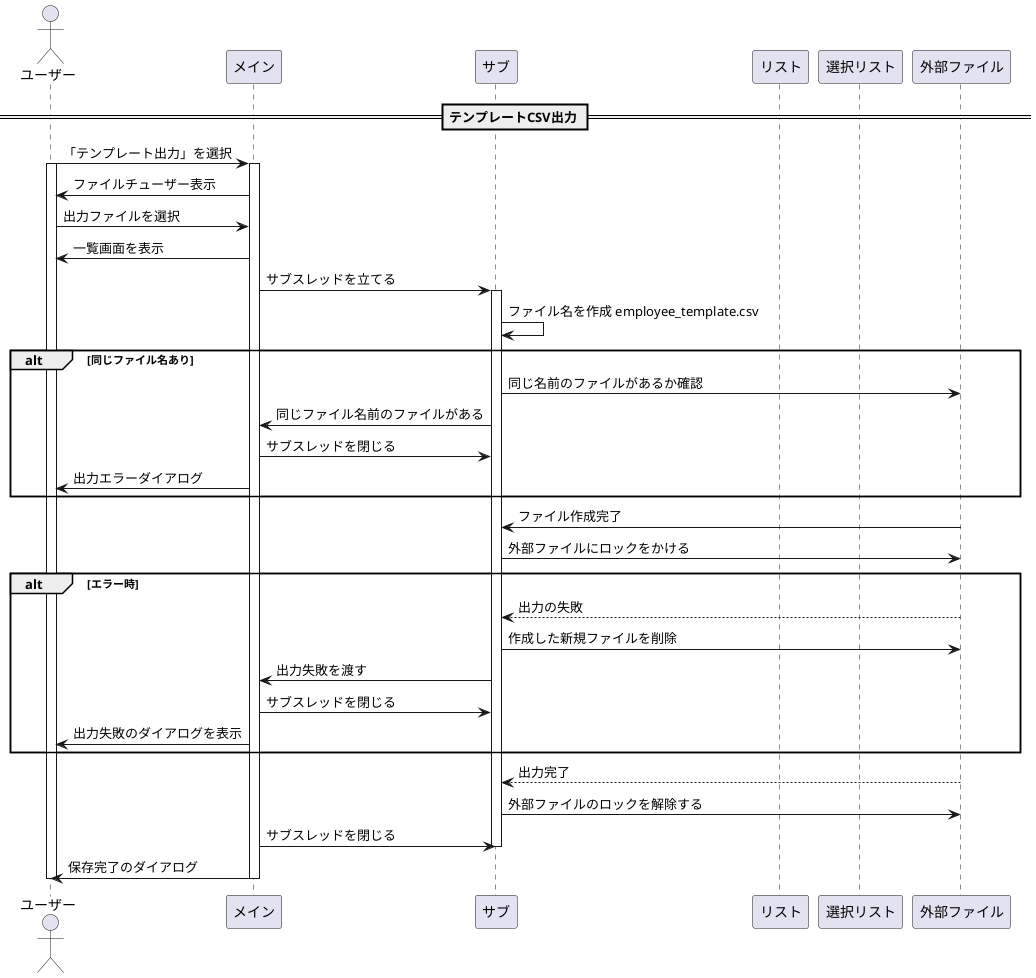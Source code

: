 @startuml
actor ユーザー
participant メイン
participant サブ
participant リスト
participant 選択リスト
participant 外部ファイル

== テンプレートCSV出力 ==

ユーザー->メイン : 「テンプレート出力」を選択
activate ユーザー
activate メイン
メイン -> ユーザー : ファイルチューザー表示
ユーザー -> メイン : 出力ファイルを選択
メイン -> ユーザー : 一覧画面を表示
メイン->サブ : サブスレッドを立てる
activate サブ


サブ->サブ : ファイル名を作成 employee_template.csv
alt 同じファイル名あり
サブ->外部ファイル : 同じ名前のファイルがあるか確認
サブ->メイン : 同じファイル名前のファイルがある
メイン->サブ: サブスレッドを閉じる
メイン->ユーザー: 出力エラーダイアログ
end


外部ファイル->サブ : ファイル作成完了

サブ->外部ファイル : 外部ファイルにロックをかける


alt エラー時
  外部ファイル-->サブ : 出力の失敗
  サブ->外部ファイル : 作成した新規ファイルを削除
  サブ->メイン : 出力失敗を渡す
  メイン->サブ : サブスレッドを閉じる
  メイン->ユーザー : 出力失敗のダイアログを表示
end

外部ファイル-->サブ : 出力完了
サブ->外部ファイル : 外部ファイルのロックを解除する
メイン->サブ : サブスレッドを閉じる
deactivate サブ
メイン->ユーザー : 保存完了のダイアログ  
deactivate メイン
deactivate ユーザー
@enduml